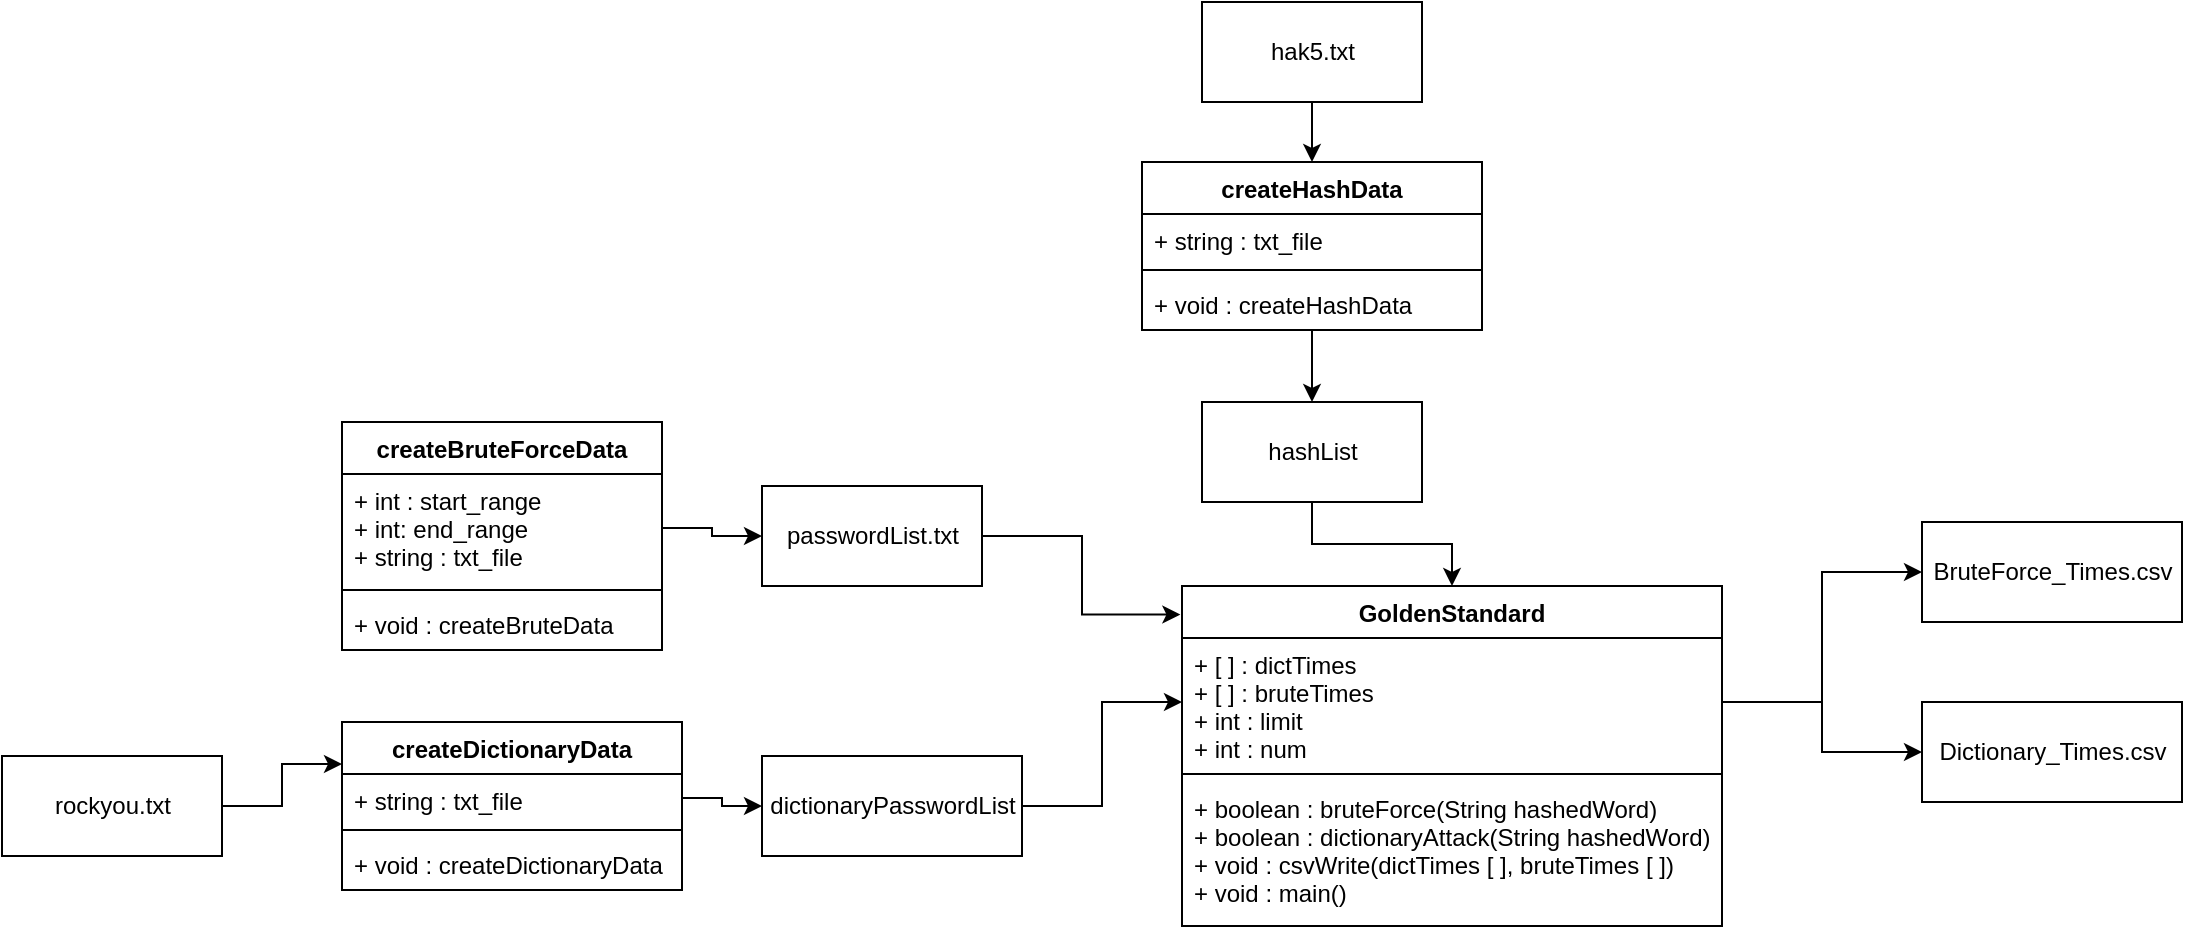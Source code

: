 <mxfile version="20.4.2" type="device"><diagram name="Page-1" id="e7e014a7-5840-1c2e-5031-d8a46d1fe8dd"><mxGraphModel dx="1483" dy="770" grid="1" gridSize="10" guides="1" tooltips="1" connect="1" arrows="1" fold="1" page="1" pageScale="1" pageWidth="1169" pageHeight="826" background="none" math="0" shadow="0"><root><mxCell id="0"/><mxCell id="1" parent="0"/><mxCell id="D671_vMiS-XA1vmfxnX0-67" style="edgeStyle=orthogonalEdgeStyle;rounded=0;orthogonalLoop=1;jettySize=auto;html=1;entryX=0.5;entryY=0;entryDx=0;entryDy=0;" edge="1" parent="1" source="D671_vMiS-XA1vmfxnX0-41" target="D671_vMiS-XA1vmfxnX0-57"><mxGeometry relative="1" as="geometry"/></mxCell><mxCell id="D671_vMiS-XA1vmfxnX0-41" value="hak5.txt" style="html=1;" vertex="1" parent="1"><mxGeometry x="630" y="10" width="110" height="50" as="geometry"/></mxCell><mxCell id="D671_vMiS-XA1vmfxnX0-64" style="edgeStyle=orthogonalEdgeStyle;rounded=0;orthogonalLoop=1;jettySize=auto;html=1;entryX=0;entryY=0.25;entryDx=0;entryDy=0;" edge="1" parent="1" source="D671_vMiS-XA1vmfxnX0-42" target="D671_vMiS-XA1vmfxnX0-51"><mxGeometry relative="1" as="geometry"/></mxCell><mxCell id="D671_vMiS-XA1vmfxnX0-42" value="rockyou.txt" style="html=1;" vertex="1" parent="1"><mxGeometry x="30" y="387" width="110" height="50" as="geometry"/></mxCell><mxCell id="D671_vMiS-XA1vmfxnX0-43" value="GoldenStandard" style="swimlane;fontStyle=1;align=center;verticalAlign=top;childLayout=stackLayout;horizontal=1;startSize=26;horizontalStack=0;resizeParent=1;resizeParentMax=0;resizeLast=0;collapsible=1;marginBottom=0;" vertex="1" parent="1"><mxGeometry x="620" y="302" width="270" height="170" as="geometry"/></mxCell><mxCell id="D671_vMiS-XA1vmfxnX0-44" value="+ [ ] : dictTimes&#10;+ [ ] : bruteTimes&#10;+ int : limit&#10;+ int : num" style="text;strokeColor=none;fillColor=none;align=left;verticalAlign=top;spacingLeft=4;spacingRight=4;overflow=hidden;rotatable=0;points=[[0,0.5],[1,0.5]];portConstraint=eastwest;" vertex="1" parent="D671_vMiS-XA1vmfxnX0-43"><mxGeometry y="26" width="270" height="64" as="geometry"/></mxCell><mxCell id="D671_vMiS-XA1vmfxnX0-45" value="" style="line;strokeWidth=1;fillColor=none;align=left;verticalAlign=middle;spacingTop=-1;spacingLeft=3;spacingRight=3;rotatable=0;labelPosition=right;points=[];portConstraint=eastwest;strokeColor=inherit;" vertex="1" parent="D671_vMiS-XA1vmfxnX0-43"><mxGeometry y="90" width="270" height="8" as="geometry"/></mxCell><mxCell id="D671_vMiS-XA1vmfxnX0-46" value="+ boolean : bruteForce(String hashedWord) &#10;+ boolean : dictionaryAttack(String hashedWord)&#10;+ void : csvWrite(dictTimes [ ], bruteTimes [ ])&#10;+ void : main()" style="text;strokeColor=none;fillColor=none;align=left;verticalAlign=top;spacingLeft=4;spacingRight=4;overflow=hidden;rotatable=0;points=[[0,0.5],[1,0.5]];portConstraint=eastwest;" vertex="1" parent="D671_vMiS-XA1vmfxnX0-43"><mxGeometry y="98" width="270" height="72" as="geometry"/></mxCell><mxCell id="D671_vMiS-XA1vmfxnX0-47" value="createBruteForceData" style="swimlane;fontStyle=1;align=center;verticalAlign=top;childLayout=stackLayout;horizontal=1;startSize=26;horizontalStack=0;resizeParent=1;resizeParentMax=0;resizeLast=0;collapsible=1;marginBottom=0;" vertex="1" parent="1"><mxGeometry x="200" y="220" width="160" height="114" as="geometry"><mxRectangle x="330" y="280" width="170" height="30" as="alternateBounds"/></mxGeometry></mxCell><mxCell id="D671_vMiS-XA1vmfxnX0-48" value="+ int : start_range&#10;+ int: end_range&#10;+ string : txt_file" style="text;strokeColor=none;fillColor=none;align=left;verticalAlign=top;spacingLeft=4;spacingRight=4;overflow=hidden;rotatable=0;points=[[0,0.5],[1,0.5]];portConstraint=eastwest;" vertex="1" parent="D671_vMiS-XA1vmfxnX0-47"><mxGeometry y="26" width="160" height="54" as="geometry"/></mxCell><mxCell id="D671_vMiS-XA1vmfxnX0-49" value="" style="line;strokeWidth=1;fillColor=none;align=left;verticalAlign=middle;spacingTop=-1;spacingLeft=3;spacingRight=3;rotatable=0;labelPosition=right;points=[];portConstraint=eastwest;strokeColor=inherit;" vertex="1" parent="D671_vMiS-XA1vmfxnX0-47"><mxGeometry y="80" width="160" height="8" as="geometry"/></mxCell><mxCell id="D671_vMiS-XA1vmfxnX0-50" value="+ void : createBruteData" style="text;strokeColor=none;fillColor=none;align=left;verticalAlign=top;spacingLeft=4;spacingRight=4;overflow=hidden;rotatable=0;points=[[0,0.5],[1,0.5]];portConstraint=eastwest;" vertex="1" parent="D671_vMiS-XA1vmfxnX0-47"><mxGeometry y="88" width="160" height="26" as="geometry"/></mxCell><mxCell id="D671_vMiS-XA1vmfxnX0-51" value="createDictionaryData" style="swimlane;fontStyle=1;align=center;verticalAlign=top;childLayout=stackLayout;horizontal=1;startSize=26;horizontalStack=0;resizeParent=1;resizeParentMax=0;resizeLast=0;collapsible=1;marginBottom=0;" vertex="1" parent="1"><mxGeometry x="200" y="370" width="170" height="84" as="geometry"><mxRectangle x="330" y="280" width="170" height="30" as="alternateBounds"/></mxGeometry></mxCell><mxCell id="D671_vMiS-XA1vmfxnX0-52" value="+ string : txt_file" style="text;strokeColor=none;fillColor=none;align=left;verticalAlign=top;spacingLeft=4;spacingRight=4;overflow=hidden;rotatable=0;points=[[0,0.5],[1,0.5]];portConstraint=eastwest;" vertex="1" parent="D671_vMiS-XA1vmfxnX0-51"><mxGeometry y="26" width="170" height="24" as="geometry"/></mxCell><mxCell id="D671_vMiS-XA1vmfxnX0-53" value="" style="line;strokeWidth=1;fillColor=none;align=left;verticalAlign=middle;spacingTop=-1;spacingLeft=3;spacingRight=3;rotatable=0;labelPosition=right;points=[];portConstraint=eastwest;strokeColor=inherit;" vertex="1" parent="D671_vMiS-XA1vmfxnX0-51"><mxGeometry y="50" width="170" height="8" as="geometry"/></mxCell><mxCell id="D671_vMiS-XA1vmfxnX0-54" value="+ void : createDictionaryData" style="text;strokeColor=none;fillColor=none;align=left;verticalAlign=top;spacingLeft=4;spacingRight=4;overflow=hidden;rotatable=0;points=[[0,0.5],[1,0.5]];portConstraint=eastwest;" vertex="1" parent="D671_vMiS-XA1vmfxnX0-51"><mxGeometry y="58" width="170" height="26" as="geometry"/></mxCell><mxCell id="D671_vMiS-XA1vmfxnX0-69" style="edgeStyle=orthogonalEdgeStyle;rounded=0;orthogonalLoop=1;jettySize=auto;html=1;entryX=0.5;entryY=0;entryDx=0;entryDy=0;" edge="1" parent="1" source="D671_vMiS-XA1vmfxnX0-55" target="D671_vMiS-XA1vmfxnX0-43"><mxGeometry relative="1" as="geometry"/></mxCell><mxCell id="D671_vMiS-XA1vmfxnX0-55" value="hashList" style="html=1;" vertex="1" parent="1"><mxGeometry x="630" y="210" width="110" height="50" as="geometry"/></mxCell><mxCell id="D671_vMiS-XA1vmfxnX0-70" style="edgeStyle=orthogonalEdgeStyle;rounded=0;orthogonalLoop=1;jettySize=auto;html=1;entryX=-0.003;entryY=0.084;entryDx=0;entryDy=0;entryPerimeter=0;" edge="1" parent="1" source="D671_vMiS-XA1vmfxnX0-56" target="D671_vMiS-XA1vmfxnX0-43"><mxGeometry relative="1" as="geometry"/></mxCell><mxCell id="D671_vMiS-XA1vmfxnX0-56" value="passwordList.txt" style="html=1;" vertex="1" parent="1"><mxGeometry x="410" y="252" width="110" height="50" as="geometry"/></mxCell><mxCell id="D671_vMiS-XA1vmfxnX0-68" style="edgeStyle=orthogonalEdgeStyle;rounded=0;orthogonalLoop=1;jettySize=auto;html=1;entryX=0.5;entryY=0;entryDx=0;entryDy=0;" edge="1" parent="1" source="D671_vMiS-XA1vmfxnX0-57" target="D671_vMiS-XA1vmfxnX0-55"><mxGeometry relative="1" as="geometry"/></mxCell><mxCell id="D671_vMiS-XA1vmfxnX0-57" value="createHashData" style="swimlane;fontStyle=1;align=center;verticalAlign=top;childLayout=stackLayout;horizontal=1;startSize=26;horizontalStack=0;resizeParent=1;resizeParentMax=0;resizeLast=0;collapsible=1;marginBottom=0;" vertex="1" parent="1"><mxGeometry x="600" y="90" width="170" height="84" as="geometry"><mxRectangle x="330" y="280" width="170" height="30" as="alternateBounds"/></mxGeometry></mxCell><mxCell id="D671_vMiS-XA1vmfxnX0-58" value="+ string : txt_file" style="text;strokeColor=none;fillColor=none;align=left;verticalAlign=top;spacingLeft=4;spacingRight=4;overflow=hidden;rotatable=0;points=[[0,0.5],[1,0.5]];portConstraint=eastwest;" vertex="1" parent="D671_vMiS-XA1vmfxnX0-57"><mxGeometry y="26" width="170" height="24" as="geometry"/></mxCell><mxCell id="D671_vMiS-XA1vmfxnX0-59" value="" style="line;strokeWidth=1;fillColor=none;align=left;verticalAlign=middle;spacingTop=-1;spacingLeft=3;spacingRight=3;rotatable=0;labelPosition=right;points=[];portConstraint=eastwest;strokeColor=inherit;" vertex="1" parent="D671_vMiS-XA1vmfxnX0-57"><mxGeometry y="50" width="170" height="8" as="geometry"/></mxCell><mxCell id="D671_vMiS-XA1vmfxnX0-60" value="+ void : createHashData" style="text;strokeColor=none;fillColor=none;align=left;verticalAlign=top;spacingLeft=4;spacingRight=4;overflow=hidden;rotatable=0;points=[[0,0.5],[1,0.5]];portConstraint=eastwest;" vertex="1" parent="D671_vMiS-XA1vmfxnX0-57"><mxGeometry y="58" width="170" height="26" as="geometry"/></mxCell><mxCell id="D671_vMiS-XA1vmfxnX0-71" style="edgeStyle=orthogonalEdgeStyle;rounded=0;orthogonalLoop=1;jettySize=auto;html=1;entryX=0;entryY=0.5;entryDx=0;entryDy=0;" edge="1" parent="1" source="D671_vMiS-XA1vmfxnX0-61" target="D671_vMiS-XA1vmfxnX0-44"><mxGeometry relative="1" as="geometry"/></mxCell><mxCell id="D671_vMiS-XA1vmfxnX0-61" value="dictionaryPasswordList" style="html=1;" vertex="1" parent="1"><mxGeometry x="410" y="387" width="130" height="50" as="geometry"/></mxCell><mxCell id="D671_vMiS-XA1vmfxnX0-62" value="BruteForce_Times.csv" style="html=1;" vertex="1" parent="1"><mxGeometry x="990" y="270" width="130" height="50" as="geometry"/></mxCell><mxCell id="D671_vMiS-XA1vmfxnX0-63" value="Dictionary_Times.csv" style="html=1;" vertex="1" parent="1"><mxGeometry x="990" y="360" width="130" height="50" as="geometry"/></mxCell><mxCell id="D671_vMiS-XA1vmfxnX0-65" style="edgeStyle=orthogonalEdgeStyle;rounded=0;orthogonalLoop=1;jettySize=auto;html=1;entryX=0;entryY=0.5;entryDx=0;entryDy=0;" edge="1" parent="1" source="D671_vMiS-XA1vmfxnX0-48" target="D671_vMiS-XA1vmfxnX0-56"><mxGeometry relative="1" as="geometry"/></mxCell><mxCell id="D671_vMiS-XA1vmfxnX0-66" style="edgeStyle=orthogonalEdgeStyle;rounded=0;orthogonalLoop=1;jettySize=auto;html=1;entryX=0;entryY=0.5;entryDx=0;entryDy=0;" edge="1" parent="1" source="D671_vMiS-XA1vmfxnX0-52" target="D671_vMiS-XA1vmfxnX0-61"><mxGeometry relative="1" as="geometry"/></mxCell><mxCell id="D671_vMiS-XA1vmfxnX0-72" style="edgeStyle=orthogonalEdgeStyle;rounded=0;orthogonalLoop=1;jettySize=auto;html=1;entryX=0;entryY=0.5;entryDx=0;entryDy=0;" edge="1" parent="1" source="D671_vMiS-XA1vmfxnX0-44" target="D671_vMiS-XA1vmfxnX0-62"><mxGeometry relative="1" as="geometry"/></mxCell><mxCell id="D671_vMiS-XA1vmfxnX0-73" style="edgeStyle=orthogonalEdgeStyle;rounded=0;orthogonalLoop=1;jettySize=auto;html=1;entryX=0;entryY=0.5;entryDx=0;entryDy=0;" edge="1" parent="1" source="D671_vMiS-XA1vmfxnX0-44" target="D671_vMiS-XA1vmfxnX0-63"><mxGeometry relative="1" as="geometry"/></mxCell></root></mxGraphModel></diagram></mxfile>